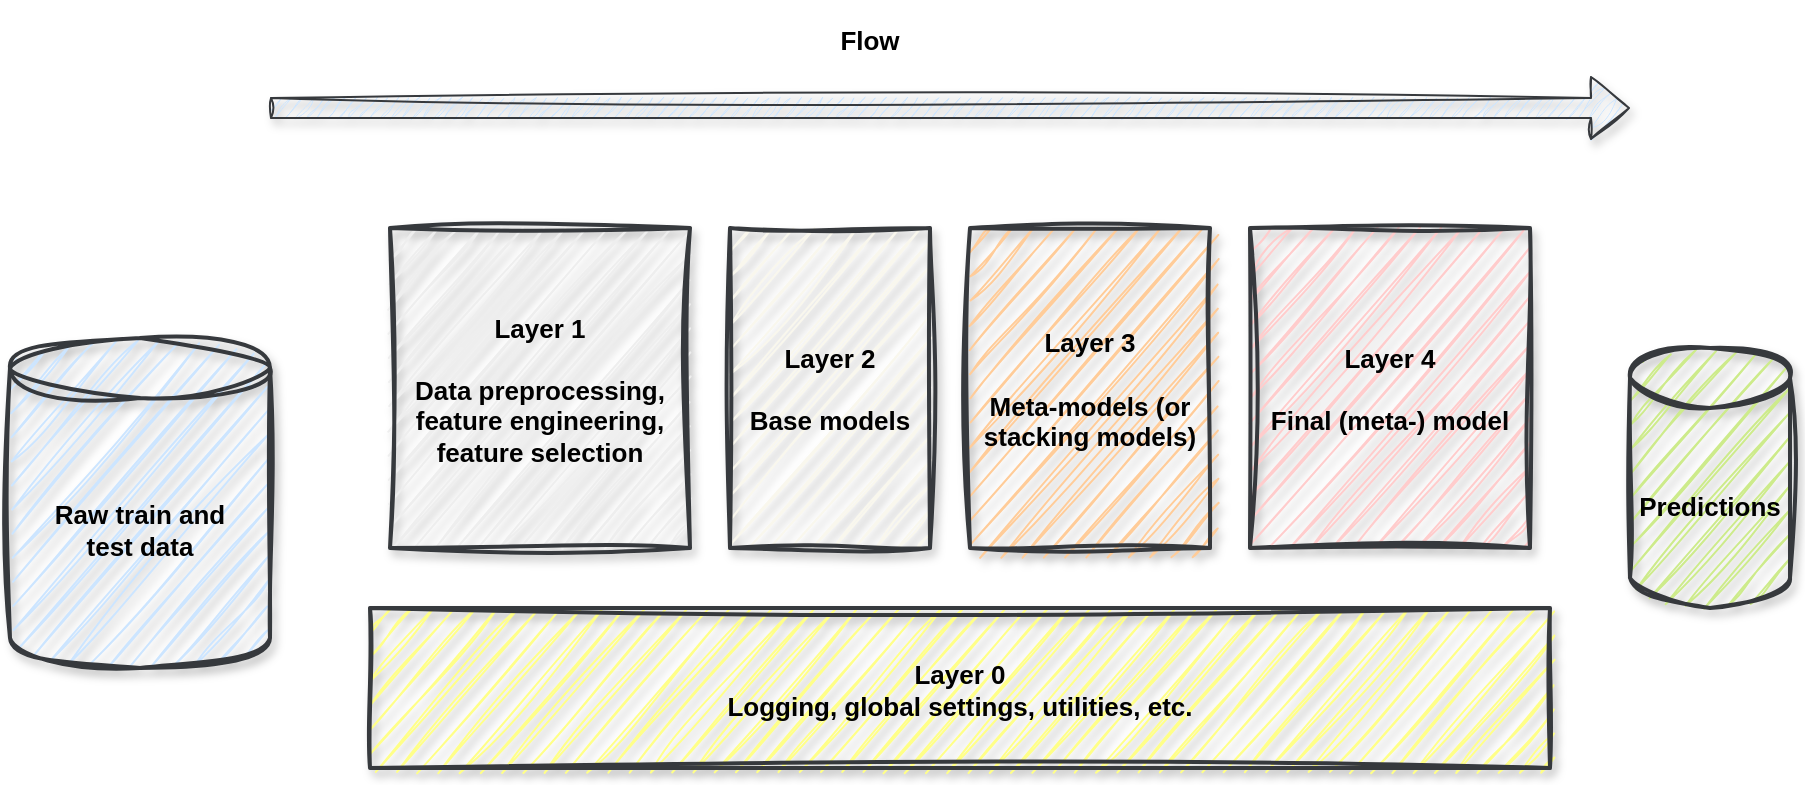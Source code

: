 <mxfile version="22.1.16" type="device">
  <diagram name="Page-1" id="8deO2fdtg1eLa12OaUWC">
    <mxGraphModel dx="2284" dy="748" grid="1" gridSize="10" guides="1" tooltips="1" connect="1" arrows="1" fold="1" page="1" pageScale="1" pageWidth="850" pageHeight="1100" math="0" shadow="0">
      <root>
        <mxCell id="0" />
        <mxCell id="1" parent="0" />
        <mxCell id="HfkBl8uibeEBnU8sCYMU-1" value="&lt;div style=&quot;font-size: 13px;&quot;&gt;Layer 0&lt;/div&gt;&lt;div style=&quot;font-size: 13px;&quot;&gt;Logging, global settings, utilities, etc. &lt;br style=&quot;font-size: 13px;&quot;&gt;&lt;/div&gt;" style="rounded=0;whiteSpace=wrap;html=1;fillColor=#ffff88;strokeColor=#36393d;strokeWidth=2;shadow=1;sketch=1;curveFitting=1;jiggle=2;spacingTop=2;spacing=3;fontSize=13;fontStyle=1" vertex="1" parent="1">
          <mxGeometry x="90" y="310" width="590" height="80" as="geometry" />
        </mxCell>
        <mxCell id="HfkBl8uibeEBnU8sCYMU-2" value="&lt;div style=&quot;font-size: 13px;&quot;&gt;Layer 1&lt;br style=&quot;font-size: 13px;&quot;&gt;&lt;/div&gt;&lt;div style=&quot;font-size: 13px;&quot;&gt;&lt;br style=&quot;font-size: 13px;&quot;&gt;&lt;/div&gt;&lt;div style=&quot;font-size: 13px;&quot;&gt;Data preprocessing,&lt;/div&gt;&lt;div style=&quot;font-size: 13px;&quot;&gt;feature engineering, feature selection&lt;br style=&quot;font-size: 13px;&quot;&gt;&lt;/div&gt;" style="rounded=0;whiteSpace=wrap;html=1;direction=west;fillColor=#eeeeee;strokeColor=#36393d;strokeWidth=2;shadow=1;sketch=1;curveFitting=1;jiggle=2;spacingTop=2;spacing=3;fontSize=13;fontStyle=1" vertex="1" parent="1">
          <mxGeometry x="100" y="120" width="150" height="160" as="geometry" />
        </mxCell>
        <mxCell id="HfkBl8uibeEBnU8sCYMU-3" value="&lt;div style=&quot;font-size: 13px;&quot;&gt;Layer 2&lt;/div&gt;&lt;div style=&quot;font-size: 13px;&quot;&gt;&lt;br style=&quot;font-size: 13px;&quot;&gt;&lt;/div&gt;&lt;div style=&quot;font-size: 13px;&quot;&gt;Base models&lt;br style=&quot;font-size: 13px;&quot;&gt;&lt;/div&gt;" style="rounded=0;whiteSpace=wrap;html=1;fillColor=#f9f7ed;strokeColor=#36393d;strokeWidth=2;shadow=1;sketch=1;curveFitting=1;jiggle=2;spacingTop=2;spacing=3;fontSize=13;fontStyle=1" vertex="1" parent="1">
          <mxGeometry x="270" y="120" width="100" height="160" as="geometry" />
        </mxCell>
        <mxCell id="HfkBl8uibeEBnU8sCYMU-4" value="&lt;div style=&quot;font-size: 13px;&quot;&gt;Layer 3&lt;/div&gt;&lt;div style=&quot;font-size: 13px;&quot;&gt;&lt;br style=&quot;font-size: 13px;&quot;&gt;&lt;/div&gt;&lt;div style=&quot;font-size: 13px;&quot;&gt;Meta-models (or stacking models)&lt;br style=&quot;font-size: 13px;&quot;&gt;&lt;/div&gt;" style="rounded=0;whiteSpace=wrap;html=1;fillColor=#ffcc99;strokeColor=#36393d;strokeWidth=2;shadow=1;sketch=1;curveFitting=1;jiggle=2;spacingTop=2;spacing=3;fontSize=13;fontStyle=1" vertex="1" parent="1">
          <mxGeometry x="390" y="120" width="120" height="160" as="geometry" />
        </mxCell>
        <mxCell id="HfkBl8uibeEBnU8sCYMU-5" value="&lt;div style=&quot;font-size: 13px;&quot;&gt;Layer 4&lt;/div&gt;&lt;div style=&quot;font-size: 13px;&quot;&gt;&lt;br style=&quot;font-size: 13px;&quot;&gt;&lt;/div&gt;&lt;div style=&quot;font-size: 13px;&quot;&gt;Final (meta-) model&lt;br style=&quot;font-size: 13px;&quot;&gt;&lt;/div&gt;" style="rounded=0;whiteSpace=wrap;html=1;fillColor=#ffcccc;strokeColor=#36393d;strokeWidth=2;shadow=1;sketch=1;curveFitting=1;jiggle=2;spacingTop=2;spacing=3;fontSize=13;fontStyle=1" vertex="1" parent="1">
          <mxGeometry x="530" y="120" width="140" height="160" as="geometry" />
        </mxCell>
        <mxCell id="HfkBl8uibeEBnU8sCYMU-6" value="&lt;div&gt;Raw train and&lt;/div&gt;&lt;div&gt;test data&lt;/div&gt;" style="shape=cylinder3;whiteSpace=wrap;html=1;boundedLbl=1;backgroundOutline=1;size=15;fillColor=#cce5ff;strokeColor=#36393d;strokeWidth=2;shadow=1;sketch=1;curveFitting=1;jiggle=2;spacingTop=2;spacing=3;fontSize=13;fontStyle=1" vertex="1" parent="1">
          <mxGeometry x="-90" y="175" width="130" height="165" as="geometry" />
        </mxCell>
        <mxCell id="HfkBl8uibeEBnU8sCYMU-8" value="Predictions" style="shape=cylinder3;whiteSpace=wrap;html=1;boundedLbl=1;backgroundOutline=1;size=15;fillColor=#cdeb8b;strokeColor=#36393d;strokeWidth=2;shadow=1;sketch=1;curveFitting=1;jiggle=2;spacingTop=2;spacing=3;fontSize=13;fontStyle=1" vertex="1" parent="1">
          <mxGeometry x="720" y="180" width="80" height="130" as="geometry" />
        </mxCell>
        <mxCell id="HfkBl8uibeEBnU8sCYMU-9" value="" style="shape=flexArrow;endArrow=classic;html=1;rounded=0;fillColor=#cce5ff;strokeColor=#36393d;sketch=1;curveFitting=1;jiggle=2;shadow=1;spacingTop=2;spacing=3;fontSize=13;fontStyle=1" edge="1" parent="1">
          <mxGeometry width="50" height="50" relative="1" as="geometry">
            <mxPoint x="40" y="60" as="sourcePoint" />
            <mxPoint x="720" y="60" as="targetPoint" />
          </mxGeometry>
        </mxCell>
        <mxCell id="HfkBl8uibeEBnU8sCYMU-14" value="Flow" style="text;html=1;strokeColor=none;fillColor=none;align=center;verticalAlign=middle;whiteSpace=wrap;rounded=0;sketch=1;curveFitting=1;jiggle=2;shadow=1;spacingTop=2;spacing=3;fontSize=13;fontStyle=1" vertex="1" parent="1">
          <mxGeometry x="310" y="10" width="60" height="30" as="geometry" />
        </mxCell>
      </root>
    </mxGraphModel>
  </diagram>
</mxfile>
